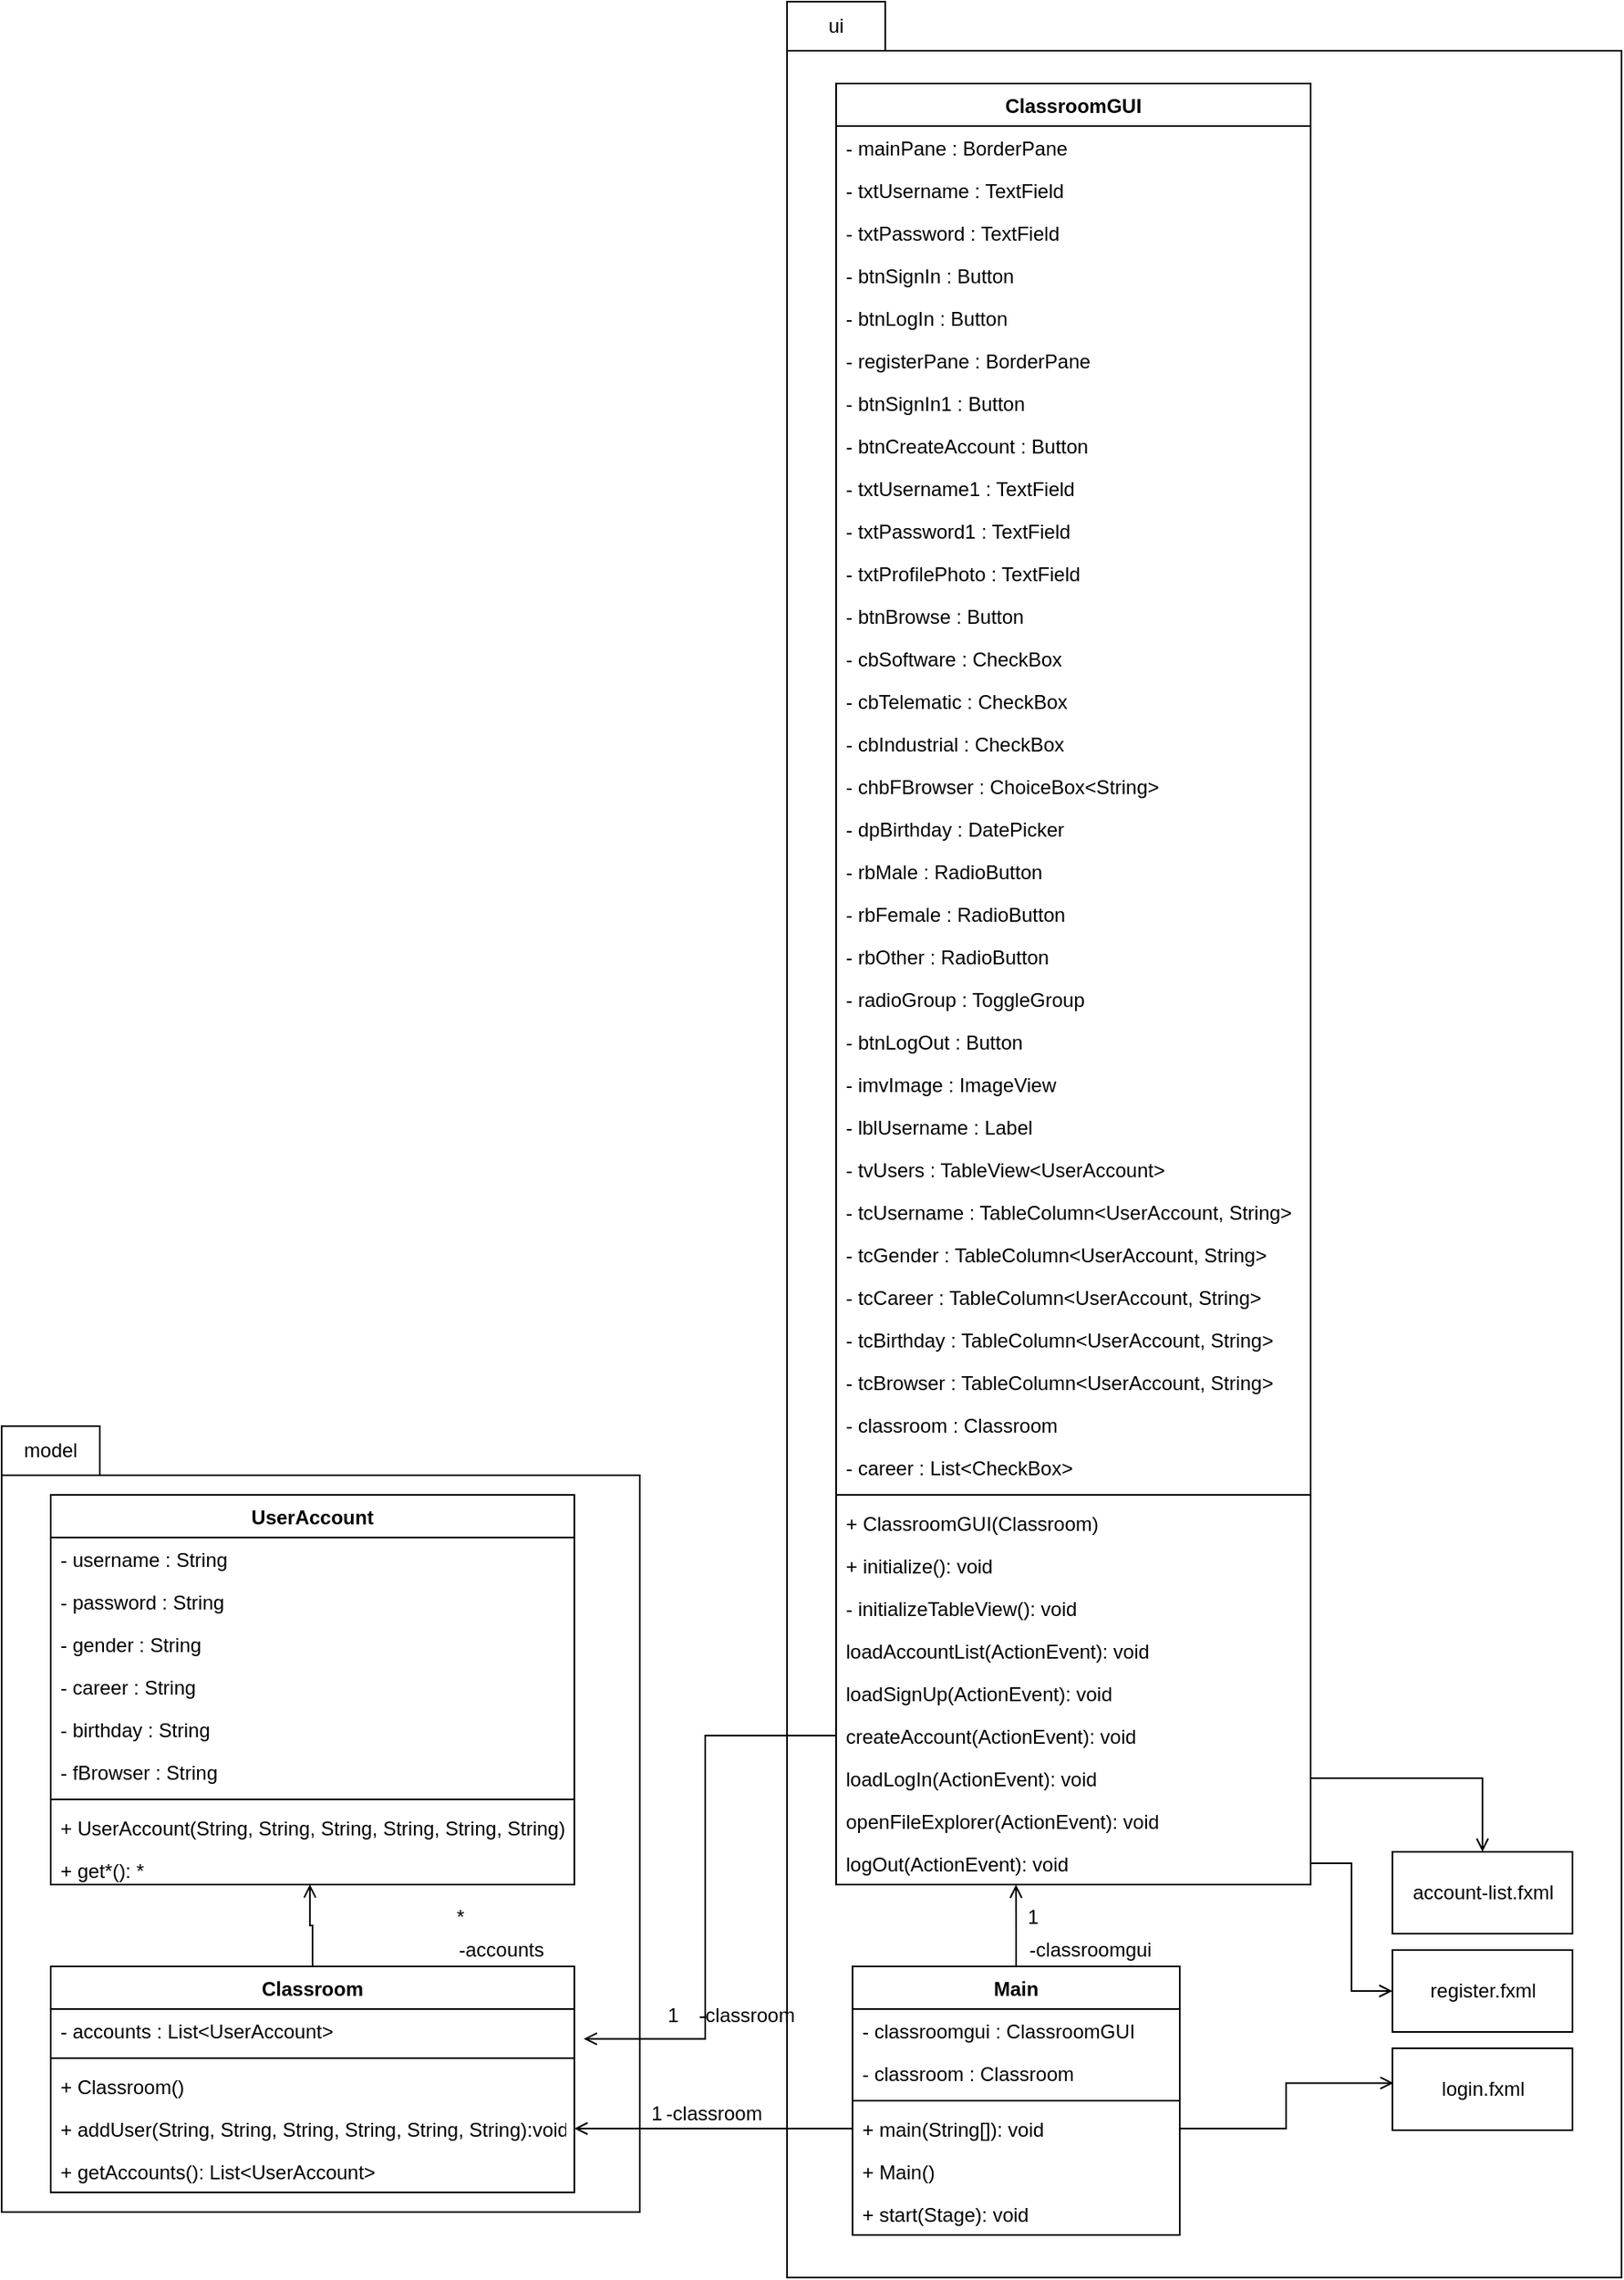<mxfile version="14.1.8" type="device"><diagram id="kCz75jOfBcMZbzMDtkLe" name="Página-1"><mxGraphModel dx="5171" dy="4393" grid="1" gridSize="10" guides="1" tooltips="1" connect="1" arrows="1" fold="1" page="1" pageScale="1" pageWidth="827" pageHeight="1169" math="0" shadow="0"><root><mxCell id="0"/><mxCell id="1" parent="0"/><mxCell id="yZCr0ICvpeaAbcJlZNA8-93" style="edgeStyle=orthogonalEdgeStyle;rounded=0;orthogonalLoop=1;jettySize=auto;html=1;entryX=0.379;entryY=1;entryDx=0;entryDy=0;entryPerimeter=0;endArrow=open;endFill=0;" edge="1" parent="1" source="yZCr0ICvpeaAbcJlZNA8-1" target="yZCr0ICvpeaAbcJlZNA8-69"><mxGeometry relative="1" as="geometry"/></mxCell><mxCell id="yZCr0ICvpeaAbcJlZNA8-1" value="Main" style="swimlane;fontStyle=1;align=center;verticalAlign=top;childLayout=stackLayout;horizontal=1;startSize=26;horizontalStack=0;resizeParent=1;resizeParentMax=0;resizeLast=0;collapsible=1;marginBottom=0;" vertex="1" parent="1"><mxGeometry x="357" y="960" width="200" height="164" as="geometry"/></mxCell><mxCell id="yZCr0ICvpeaAbcJlZNA8-2" value="- classroomgui : ClassroomGUI" style="text;strokeColor=none;fillColor=none;align=left;verticalAlign=top;spacingLeft=4;spacingRight=4;overflow=hidden;rotatable=0;points=[[0,0.5],[1,0.5]];portConstraint=eastwest;" vertex="1" parent="yZCr0ICvpeaAbcJlZNA8-1"><mxGeometry y="26" width="200" height="26" as="geometry"/></mxCell><mxCell id="yZCr0ICvpeaAbcJlZNA8-18" value="- classroom : Classroom" style="text;strokeColor=none;fillColor=none;align=left;verticalAlign=top;spacingLeft=4;spacingRight=4;overflow=hidden;rotatable=0;points=[[0,0.5],[1,0.5]];portConstraint=eastwest;" vertex="1" parent="yZCr0ICvpeaAbcJlZNA8-1"><mxGeometry y="52" width="200" height="26" as="geometry"/></mxCell><mxCell id="yZCr0ICvpeaAbcJlZNA8-3" value="" style="line;strokeWidth=1;fillColor=none;align=left;verticalAlign=middle;spacingTop=-1;spacingLeft=3;spacingRight=3;rotatable=0;labelPosition=right;points=[];portConstraint=eastwest;" vertex="1" parent="yZCr0ICvpeaAbcJlZNA8-1"><mxGeometry y="78" width="200" height="8" as="geometry"/></mxCell><mxCell id="yZCr0ICvpeaAbcJlZNA8-4" value="+ main(String[]): void" style="text;strokeColor=none;fillColor=none;align=left;verticalAlign=top;spacingLeft=4;spacingRight=4;overflow=hidden;rotatable=0;points=[[0,0.5],[1,0.5]];portConstraint=eastwest;" vertex="1" parent="yZCr0ICvpeaAbcJlZNA8-1"><mxGeometry y="86" width="200" height="26" as="geometry"/></mxCell><mxCell id="yZCr0ICvpeaAbcJlZNA8-20" value="+ Main()" style="text;strokeColor=none;fillColor=none;align=left;verticalAlign=top;spacingLeft=4;spacingRight=4;overflow=hidden;rotatable=0;points=[[0,0.5],[1,0.5]];portConstraint=eastwest;" vertex="1" parent="yZCr0ICvpeaAbcJlZNA8-1"><mxGeometry y="112" width="200" height="26" as="geometry"/></mxCell><mxCell id="yZCr0ICvpeaAbcJlZNA8-19" value="+ start(Stage): void" style="text;strokeColor=none;fillColor=none;align=left;verticalAlign=top;spacingLeft=4;spacingRight=4;overflow=hidden;rotatable=0;points=[[0,0.5],[1,0.5]];portConstraint=eastwest;" vertex="1" parent="yZCr0ICvpeaAbcJlZNA8-1"><mxGeometry y="138" width="200" height="26" as="geometry"/></mxCell><mxCell id="yZCr0ICvpeaAbcJlZNA8-5" value="ClassroomGUI" style="swimlane;fontStyle=1;align=center;verticalAlign=top;childLayout=stackLayout;horizontal=1;startSize=26;horizontalStack=0;resizeParent=1;resizeParentMax=0;resizeLast=0;collapsible=1;marginBottom=0;" vertex="1" parent="1"><mxGeometry x="347" y="-190" width="290" height="1100" as="geometry"/></mxCell><mxCell id="yZCr0ICvpeaAbcJlZNA8-6" value="- mainPane : BorderPane" style="text;strokeColor=none;fillColor=none;align=left;verticalAlign=top;spacingLeft=4;spacingRight=4;overflow=hidden;rotatable=0;points=[[0,0.5],[1,0.5]];portConstraint=eastwest;" vertex="1" parent="yZCr0ICvpeaAbcJlZNA8-5"><mxGeometry y="26" width="290" height="26" as="geometry"/></mxCell><mxCell id="yZCr0ICvpeaAbcJlZNA8-22" value="- txtUsername : TextField" style="text;strokeColor=none;fillColor=none;align=left;verticalAlign=top;spacingLeft=4;spacingRight=4;overflow=hidden;rotatable=0;points=[[0,0.5],[1,0.5]];portConstraint=eastwest;" vertex="1" parent="yZCr0ICvpeaAbcJlZNA8-5"><mxGeometry y="52" width="290" height="26" as="geometry"/></mxCell><mxCell id="yZCr0ICvpeaAbcJlZNA8-26" value="- txtPassword : TextField" style="text;strokeColor=none;fillColor=none;align=left;verticalAlign=top;spacingLeft=4;spacingRight=4;overflow=hidden;rotatable=0;points=[[0,0.5],[1,0.5]];portConstraint=eastwest;" vertex="1" parent="yZCr0ICvpeaAbcJlZNA8-5"><mxGeometry y="78" width="290" height="26" as="geometry"/></mxCell><mxCell id="yZCr0ICvpeaAbcJlZNA8-27" value="- btnSignIn : Button" style="text;strokeColor=none;fillColor=none;align=left;verticalAlign=top;spacingLeft=4;spacingRight=4;overflow=hidden;rotatable=0;points=[[0,0.5],[1,0.5]];portConstraint=eastwest;" vertex="1" parent="yZCr0ICvpeaAbcJlZNA8-5"><mxGeometry y="104" width="290" height="26" as="geometry"/></mxCell><mxCell id="yZCr0ICvpeaAbcJlZNA8-25" value="- btnLogIn : Button" style="text;strokeColor=none;fillColor=none;align=left;verticalAlign=top;spacingLeft=4;spacingRight=4;overflow=hidden;rotatable=0;points=[[0,0.5],[1,0.5]];portConstraint=eastwest;" vertex="1" parent="yZCr0ICvpeaAbcJlZNA8-5"><mxGeometry y="130" width="290" height="26" as="geometry"/></mxCell><mxCell id="yZCr0ICvpeaAbcJlZNA8-24" value="- registerPane : BorderPane" style="text;strokeColor=none;fillColor=none;align=left;verticalAlign=top;spacingLeft=4;spacingRight=4;overflow=hidden;rotatable=0;points=[[0,0.5],[1,0.5]];portConstraint=eastwest;" vertex="1" parent="yZCr0ICvpeaAbcJlZNA8-5"><mxGeometry y="156" width="290" height="26" as="geometry"/></mxCell><mxCell id="yZCr0ICvpeaAbcJlZNA8-23" value="- btnSignIn1 : Button" style="text;strokeColor=none;fillColor=none;align=left;verticalAlign=top;spacingLeft=4;spacingRight=4;overflow=hidden;rotatable=0;points=[[0,0.5],[1,0.5]];portConstraint=eastwest;" vertex="1" parent="yZCr0ICvpeaAbcJlZNA8-5"><mxGeometry y="182" width="290" height="26" as="geometry"/></mxCell><mxCell id="yZCr0ICvpeaAbcJlZNA8-29" value="- btnCreateAccount : Button" style="text;strokeColor=none;fillColor=none;align=left;verticalAlign=top;spacingLeft=4;spacingRight=4;overflow=hidden;rotatable=0;points=[[0,0.5],[1,0.5]];portConstraint=eastwest;" vertex="1" parent="yZCr0ICvpeaAbcJlZNA8-5"><mxGeometry y="208" width="290" height="26" as="geometry"/></mxCell><mxCell id="yZCr0ICvpeaAbcJlZNA8-28" value="- txtUsername1 : TextField" style="text;strokeColor=none;fillColor=none;align=left;verticalAlign=top;spacingLeft=4;spacingRight=4;overflow=hidden;rotatable=0;points=[[0,0.5],[1,0.5]];portConstraint=eastwest;" vertex="1" parent="yZCr0ICvpeaAbcJlZNA8-5"><mxGeometry y="234" width="290" height="26" as="geometry"/></mxCell><mxCell id="yZCr0ICvpeaAbcJlZNA8-45" value="- txtPassword1 : TextField" style="text;strokeColor=none;fillColor=none;align=left;verticalAlign=top;spacingLeft=4;spacingRight=4;overflow=hidden;rotatable=0;points=[[0,0.5],[1,0.5]];portConstraint=eastwest;" vertex="1" parent="yZCr0ICvpeaAbcJlZNA8-5"><mxGeometry y="260" width="290" height="26" as="geometry"/></mxCell><mxCell id="yZCr0ICvpeaAbcJlZNA8-46" value="- txtProfilePhoto : TextField" style="text;strokeColor=none;fillColor=none;align=left;verticalAlign=top;spacingLeft=4;spacingRight=4;overflow=hidden;rotatable=0;points=[[0,0.5],[1,0.5]];portConstraint=eastwest;" vertex="1" parent="yZCr0ICvpeaAbcJlZNA8-5"><mxGeometry y="286" width="290" height="26" as="geometry"/></mxCell><mxCell id="yZCr0ICvpeaAbcJlZNA8-50" value="- btnBrowse : Button" style="text;strokeColor=none;fillColor=none;align=left;verticalAlign=top;spacingLeft=4;spacingRight=4;overflow=hidden;rotatable=0;points=[[0,0.5],[1,0.5]];portConstraint=eastwest;" vertex="1" parent="yZCr0ICvpeaAbcJlZNA8-5"><mxGeometry y="312" width="290" height="26" as="geometry"/></mxCell><mxCell id="yZCr0ICvpeaAbcJlZNA8-52" value="- cbSoftware : CheckBox" style="text;strokeColor=none;fillColor=none;align=left;verticalAlign=top;spacingLeft=4;spacingRight=4;overflow=hidden;rotatable=0;points=[[0,0.5],[1,0.5]];portConstraint=eastwest;" vertex="1" parent="yZCr0ICvpeaAbcJlZNA8-5"><mxGeometry y="338" width="290" height="26" as="geometry"/></mxCell><mxCell id="yZCr0ICvpeaAbcJlZNA8-51" value="- cbTelematic : CheckBox" style="text;strokeColor=none;fillColor=none;align=left;verticalAlign=top;spacingLeft=4;spacingRight=4;overflow=hidden;rotatable=0;points=[[0,0.5],[1,0.5]];portConstraint=eastwest;" vertex="1" parent="yZCr0ICvpeaAbcJlZNA8-5"><mxGeometry y="364" width="290" height="26" as="geometry"/></mxCell><mxCell id="yZCr0ICvpeaAbcJlZNA8-48" value="- cbIndustrial : CheckBox" style="text;strokeColor=none;fillColor=none;align=left;verticalAlign=top;spacingLeft=4;spacingRight=4;overflow=hidden;rotatable=0;points=[[0,0.5],[1,0.5]];portConstraint=eastwest;" vertex="1" parent="yZCr0ICvpeaAbcJlZNA8-5"><mxGeometry y="390" width="290" height="26" as="geometry"/></mxCell><mxCell id="yZCr0ICvpeaAbcJlZNA8-49" value="- chbFBrowser : ChoiceBox&lt;String&gt;" style="text;strokeColor=none;fillColor=none;align=left;verticalAlign=top;spacingLeft=4;spacingRight=4;overflow=hidden;rotatable=0;points=[[0,0.5],[1,0.5]];portConstraint=eastwest;" vertex="1" parent="yZCr0ICvpeaAbcJlZNA8-5"><mxGeometry y="416" width="290" height="26" as="geometry"/></mxCell><mxCell id="yZCr0ICvpeaAbcJlZNA8-47" value="- dpBirthday : DatePicker" style="text;strokeColor=none;fillColor=none;align=left;verticalAlign=top;spacingLeft=4;spacingRight=4;overflow=hidden;rotatable=0;points=[[0,0.5],[1,0.5]];portConstraint=eastwest;" vertex="1" parent="yZCr0ICvpeaAbcJlZNA8-5"><mxGeometry y="442" width="290" height="26" as="geometry"/></mxCell><mxCell id="yZCr0ICvpeaAbcJlZNA8-30" value="- rbMale : RadioButton" style="text;strokeColor=none;fillColor=none;align=left;verticalAlign=top;spacingLeft=4;spacingRight=4;overflow=hidden;rotatable=0;points=[[0,0.5],[1,0.5]];portConstraint=eastwest;" vertex="1" parent="yZCr0ICvpeaAbcJlZNA8-5"><mxGeometry y="468" width="290" height="26" as="geometry"/></mxCell><mxCell id="yZCr0ICvpeaAbcJlZNA8-53" value="- rbFemale : RadioButton" style="text;strokeColor=none;fillColor=none;align=left;verticalAlign=top;spacingLeft=4;spacingRight=4;overflow=hidden;rotatable=0;points=[[0,0.5],[1,0.5]];portConstraint=eastwest;" vertex="1" parent="yZCr0ICvpeaAbcJlZNA8-5"><mxGeometry y="494" width="290" height="26" as="geometry"/></mxCell><mxCell id="yZCr0ICvpeaAbcJlZNA8-54" value="- rbOther : RadioButton" style="text;strokeColor=none;fillColor=none;align=left;verticalAlign=top;spacingLeft=4;spacingRight=4;overflow=hidden;rotatable=0;points=[[0,0.5],[1,0.5]];portConstraint=eastwest;" vertex="1" parent="yZCr0ICvpeaAbcJlZNA8-5"><mxGeometry y="520" width="290" height="26" as="geometry"/></mxCell><mxCell id="yZCr0ICvpeaAbcJlZNA8-57" value="- radioGroup : ToggleGroup" style="text;strokeColor=none;fillColor=none;align=left;verticalAlign=top;spacingLeft=4;spacingRight=4;overflow=hidden;rotatable=0;points=[[0,0.5],[1,0.5]];portConstraint=eastwest;" vertex="1" parent="yZCr0ICvpeaAbcJlZNA8-5"><mxGeometry y="546" width="290" height="26" as="geometry"/></mxCell><mxCell id="yZCr0ICvpeaAbcJlZNA8-59" value="- btnLogOut : Button" style="text;strokeColor=none;fillColor=none;align=left;verticalAlign=top;spacingLeft=4;spacingRight=4;overflow=hidden;rotatable=0;points=[[0,0.5],[1,0.5]];portConstraint=eastwest;" vertex="1" parent="yZCr0ICvpeaAbcJlZNA8-5"><mxGeometry y="572" width="290" height="26" as="geometry"/></mxCell><mxCell id="yZCr0ICvpeaAbcJlZNA8-62" value="- imvImage : ImageView" style="text;strokeColor=none;fillColor=none;align=left;verticalAlign=top;spacingLeft=4;spacingRight=4;overflow=hidden;rotatable=0;points=[[0,0.5],[1,0.5]];portConstraint=eastwest;" vertex="1" parent="yZCr0ICvpeaAbcJlZNA8-5"><mxGeometry y="598" width="290" height="26" as="geometry"/></mxCell><mxCell id="yZCr0ICvpeaAbcJlZNA8-63" value="- lblUsername : Label" style="text;strokeColor=none;fillColor=none;align=left;verticalAlign=top;spacingLeft=4;spacingRight=4;overflow=hidden;rotatable=0;points=[[0,0.5],[1,0.5]];portConstraint=eastwest;" vertex="1" parent="yZCr0ICvpeaAbcJlZNA8-5"><mxGeometry y="624" width="290" height="26" as="geometry"/></mxCell><mxCell id="yZCr0ICvpeaAbcJlZNA8-61" value="- tvUsers : TableView&lt;UserAccount&gt;" style="text;strokeColor=none;fillColor=none;align=left;verticalAlign=top;spacingLeft=4;spacingRight=4;overflow=hidden;rotatable=0;points=[[0,0.5],[1,0.5]];portConstraint=eastwest;" vertex="1" parent="yZCr0ICvpeaAbcJlZNA8-5"><mxGeometry y="650" width="290" height="26" as="geometry"/></mxCell><mxCell id="yZCr0ICvpeaAbcJlZNA8-60" value="- tcUsername : TableColumn&lt;UserAccount, String&gt;" style="text;strokeColor=none;fillColor=none;align=left;verticalAlign=top;spacingLeft=4;spacingRight=4;overflow=hidden;rotatable=0;points=[[0,0.5],[1,0.5]];portConstraint=eastwest;" vertex="1" parent="yZCr0ICvpeaAbcJlZNA8-5"><mxGeometry y="676" width="290" height="26" as="geometry"/></mxCell><mxCell id="yZCr0ICvpeaAbcJlZNA8-58" value="- tcGender : TableColumn&lt;UserAccount, String&gt;" style="text;strokeColor=none;fillColor=none;align=left;verticalAlign=top;spacingLeft=4;spacingRight=4;overflow=hidden;rotatable=0;points=[[0,0.5],[1,0.5]];portConstraint=eastwest;" vertex="1" parent="yZCr0ICvpeaAbcJlZNA8-5"><mxGeometry y="702" width="290" height="26" as="geometry"/></mxCell><mxCell id="yZCr0ICvpeaAbcJlZNA8-56" value="- tcCareer : TableColumn&lt;UserAccount, String&gt;" style="text;strokeColor=none;fillColor=none;align=left;verticalAlign=top;spacingLeft=4;spacingRight=4;overflow=hidden;rotatable=0;points=[[0,0.5],[1,0.5]];portConstraint=eastwest;" vertex="1" parent="yZCr0ICvpeaAbcJlZNA8-5"><mxGeometry y="728" width="290" height="26" as="geometry"/></mxCell><mxCell id="yZCr0ICvpeaAbcJlZNA8-55" value="- tcBirthday : TableColumn&lt;UserAccount, String&gt;" style="text;strokeColor=none;fillColor=none;align=left;verticalAlign=top;spacingLeft=4;spacingRight=4;overflow=hidden;rotatable=0;points=[[0,0.5],[1,0.5]];portConstraint=eastwest;" vertex="1" parent="yZCr0ICvpeaAbcJlZNA8-5"><mxGeometry y="754" width="290" height="26" as="geometry"/></mxCell><mxCell id="yZCr0ICvpeaAbcJlZNA8-64" value="- tcBrowser : TableColumn&lt;UserAccount, String&gt;" style="text;strokeColor=none;fillColor=none;align=left;verticalAlign=top;spacingLeft=4;spacingRight=4;overflow=hidden;rotatable=0;points=[[0,0.5],[1,0.5]];portConstraint=eastwest;" vertex="1" parent="yZCr0ICvpeaAbcJlZNA8-5"><mxGeometry y="780" width="290" height="26" as="geometry"/></mxCell><mxCell id="yZCr0ICvpeaAbcJlZNA8-65" value="- classroom : Classroom" style="text;strokeColor=none;fillColor=none;align=left;verticalAlign=top;spacingLeft=4;spacingRight=4;overflow=hidden;rotatable=0;points=[[0,0.5],[1,0.5]];portConstraint=eastwest;" vertex="1" parent="yZCr0ICvpeaAbcJlZNA8-5"><mxGeometry y="806" width="290" height="26" as="geometry"/></mxCell><mxCell id="yZCr0ICvpeaAbcJlZNA8-66" value="- career : List&lt;CheckBox&gt;" style="text;strokeColor=none;fillColor=none;align=left;verticalAlign=top;spacingLeft=4;spacingRight=4;overflow=hidden;rotatable=0;points=[[0,0.5],[1,0.5]];portConstraint=eastwest;" vertex="1" parent="yZCr0ICvpeaAbcJlZNA8-5"><mxGeometry y="832" width="290" height="26" as="geometry"/></mxCell><mxCell id="yZCr0ICvpeaAbcJlZNA8-7" value="" style="line;strokeWidth=1;fillColor=none;align=left;verticalAlign=middle;spacingTop=-1;spacingLeft=3;spacingRight=3;rotatable=0;labelPosition=right;points=[];portConstraint=eastwest;" vertex="1" parent="yZCr0ICvpeaAbcJlZNA8-5"><mxGeometry y="858" width="290" height="8" as="geometry"/></mxCell><mxCell id="yZCr0ICvpeaAbcJlZNA8-8" value="+ ClassroomGUI(Classroom)" style="text;strokeColor=none;fillColor=none;align=left;verticalAlign=top;spacingLeft=4;spacingRight=4;overflow=hidden;rotatable=0;points=[[0,0.5],[1,0.5]];portConstraint=eastwest;" vertex="1" parent="yZCr0ICvpeaAbcJlZNA8-5"><mxGeometry y="866" width="290" height="26" as="geometry"/></mxCell><mxCell id="yZCr0ICvpeaAbcJlZNA8-68" value="+ initialize(): void" style="text;strokeColor=none;fillColor=none;align=left;verticalAlign=top;spacingLeft=4;spacingRight=4;overflow=hidden;rotatable=0;points=[[0,0.5],[1,0.5]];portConstraint=eastwest;" vertex="1" parent="yZCr0ICvpeaAbcJlZNA8-5"><mxGeometry y="892" width="290" height="26" as="geometry"/></mxCell><mxCell id="yZCr0ICvpeaAbcJlZNA8-67" value="- initializeTableView(): void" style="text;strokeColor=none;fillColor=none;align=left;verticalAlign=top;spacingLeft=4;spacingRight=4;overflow=hidden;rotatable=0;points=[[0,0.5],[1,0.5]];portConstraint=eastwest;" vertex="1" parent="yZCr0ICvpeaAbcJlZNA8-5"><mxGeometry y="918" width="290" height="26" as="geometry"/></mxCell><mxCell id="yZCr0ICvpeaAbcJlZNA8-70" value="loadAccountList(ActionEvent): void" style="text;strokeColor=none;fillColor=none;align=left;verticalAlign=top;spacingLeft=4;spacingRight=4;overflow=hidden;rotatable=0;points=[[0,0.5],[1,0.5]];portConstraint=eastwest;" vertex="1" parent="yZCr0ICvpeaAbcJlZNA8-5"><mxGeometry y="944" width="290" height="26" as="geometry"/></mxCell><mxCell id="yZCr0ICvpeaAbcJlZNA8-71" value="loadSignUp(ActionEvent): void" style="text;strokeColor=none;fillColor=none;align=left;verticalAlign=top;spacingLeft=4;spacingRight=4;overflow=hidden;rotatable=0;points=[[0,0.5],[1,0.5]];portConstraint=eastwest;" vertex="1" parent="yZCr0ICvpeaAbcJlZNA8-5"><mxGeometry y="970" width="290" height="26" as="geometry"/></mxCell><mxCell id="yZCr0ICvpeaAbcJlZNA8-72" value="createAccount(ActionEvent): void" style="text;strokeColor=none;fillColor=none;align=left;verticalAlign=top;spacingLeft=4;spacingRight=4;overflow=hidden;rotatable=0;points=[[0,0.5],[1,0.5]];portConstraint=eastwest;" vertex="1" parent="yZCr0ICvpeaAbcJlZNA8-5"><mxGeometry y="996" width="290" height="26" as="geometry"/></mxCell><mxCell id="yZCr0ICvpeaAbcJlZNA8-73" value="loadLogIn(ActionEvent): void" style="text;strokeColor=none;fillColor=none;align=left;verticalAlign=top;spacingLeft=4;spacingRight=4;overflow=hidden;rotatable=0;points=[[0,0.5],[1,0.5]];portConstraint=eastwest;" vertex="1" parent="yZCr0ICvpeaAbcJlZNA8-5"><mxGeometry y="1022" width="290" height="26" as="geometry"/></mxCell><mxCell id="yZCr0ICvpeaAbcJlZNA8-74" value="openFileExplorer(ActionEvent): void" style="text;strokeColor=none;fillColor=none;align=left;verticalAlign=top;spacingLeft=4;spacingRight=4;overflow=hidden;rotatable=0;points=[[0,0.5],[1,0.5]];portConstraint=eastwest;" vertex="1" parent="yZCr0ICvpeaAbcJlZNA8-5"><mxGeometry y="1048" width="290" height="26" as="geometry"/></mxCell><mxCell id="yZCr0ICvpeaAbcJlZNA8-69" value="logOut(ActionEvent): void" style="text;strokeColor=none;fillColor=none;align=left;verticalAlign=top;spacingLeft=4;spacingRight=4;overflow=hidden;rotatable=0;points=[[0,0.5],[1,0.5]];portConstraint=eastwest;" vertex="1" parent="yZCr0ICvpeaAbcJlZNA8-5"><mxGeometry y="1074" width="290" height="26" as="geometry"/></mxCell><mxCell id="yZCr0ICvpeaAbcJlZNA8-96" style="edgeStyle=orthogonalEdgeStyle;rounded=0;orthogonalLoop=1;jettySize=auto;html=1;entryX=0.495;entryY=0.992;entryDx=0;entryDy=0;entryPerimeter=0;endArrow=open;endFill=0;" edge="1" parent="1" source="yZCr0ICvpeaAbcJlZNA8-9" target="yZCr0ICvpeaAbcJlZNA8-83"><mxGeometry relative="1" as="geometry"/></mxCell><mxCell id="yZCr0ICvpeaAbcJlZNA8-9" value="Classroom" style="swimlane;fontStyle=1;align=center;verticalAlign=top;childLayout=stackLayout;horizontal=1;startSize=26;horizontalStack=0;resizeParent=1;resizeParentMax=0;resizeLast=0;collapsible=1;marginBottom=0;" vertex="1" parent="1"><mxGeometry x="-133" y="960" width="320" height="138" as="geometry"/></mxCell><mxCell id="yZCr0ICvpeaAbcJlZNA8-10" value="- accounts : List&lt;UserAccount&gt;" style="text;strokeColor=none;fillColor=none;align=left;verticalAlign=top;spacingLeft=4;spacingRight=4;overflow=hidden;rotatable=0;points=[[0,0.5],[1,0.5]];portConstraint=eastwest;" vertex="1" parent="yZCr0ICvpeaAbcJlZNA8-9"><mxGeometry y="26" width="320" height="26" as="geometry"/></mxCell><mxCell id="yZCr0ICvpeaAbcJlZNA8-11" value="" style="line;strokeWidth=1;fillColor=none;align=left;verticalAlign=middle;spacingTop=-1;spacingLeft=3;spacingRight=3;rotatable=0;labelPosition=right;points=[];portConstraint=eastwest;" vertex="1" parent="yZCr0ICvpeaAbcJlZNA8-9"><mxGeometry y="52" width="320" height="8" as="geometry"/></mxCell><mxCell id="yZCr0ICvpeaAbcJlZNA8-12" value="+ Classroom()" style="text;strokeColor=none;fillColor=none;align=left;verticalAlign=top;spacingLeft=4;spacingRight=4;overflow=hidden;rotatable=0;points=[[0,0.5],[1,0.5]];portConstraint=eastwest;" vertex="1" parent="yZCr0ICvpeaAbcJlZNA8-9"><mxGeometry y="60" width="320" height="26" as="geometry"/></mxCell><mxCell id="yZCr0ICvpeaAbcJlZNA8-76" value="+ addUser(String, String, String, String, String, String):void" style="text;strokeColor=none;fillColor=none;align=left;verticalAlign=top;spacingLeft=4;spacingRight=4;overflow=hidden;rotatable=0;points=[[0,0.5],[1,0.5]];portConstraint=eastwest;" vertex="1" parent="yZCr0ICvpeaAbcJlZNA8-9"><mxGeometry y="86" width="320" height="26" as="geometry"/></mxCell><mxCell id="yZCr0ICvpeaAbcJlZNA8-75" value="+ getAccounts(): List&lt;UserAccount&gt;" style="text;strokeColor=none;fillColor=none;align=left;verticalAlign=top;spacingLeft=4;spacingRight=4;overflow=hidden;rotatable=0;points=[[0,0.5],[1,0.5]];portConstraint=eastwest;" vertex="1" parent="yZCr0ICvpeaAbcJlZNA8-9"><mxGeometry y="112" width="320" height="26" as="geometry"/></mxCell><mxCell id="yZCr0ICvpeaAbcJlZNA8-13" value="UserAccount" style="swimlane;fontStyle=1;align=center;verticalAlign=top;childLayout=stackLayout;horizontal=1;startSize=26;horizontalStack=0;resizeParent=1;resizeParentMax=0;resizeLast=0;collapsible=1;marginBottom=0;" vertex="1" parent="1"><mxGeometry x="-133" y="672" width="320" height="238" as="geometry"/></mxCell><mxCell id="yZCr0ICvpeaAbcJlZNA8-78" value="- username : String" style="text;strokeColor=none;fillColor=none;align=left;verticalAlign=top;spacingLeft=4;spacingRight=4;overflow=hidden;rotatable=0;points=[[0,0.5],[1,0.5]];portConstraint=eastwest;" vertex="1" parent="yZCr0ICvpeaAbcJlZNA8-13"><mxGeometry y="26" width="320" height="26" as="geometry"/></mxCell><mxCell id="yZCr0ICvpeaAbcJlZNA8-80" value="- password : String" style="text;strokeColor=none;fillColor=none;align=left;verticalAlign=top;spacingLeft=4;spacingRight=4;overflow=hidden;rotatable=0;points=[[0,0.5],[1,0.5]];portConstraint=eastwest;" vertex="1" parent="yZCr0ICvpeaAbcJlZNA8-13"><mxGeometry y="52" width="320" height="26" as="geometry"/></mxCell><mxCell id="yZCr0ICvpeaAbcJlZNA8-81" value="- gender : String" style="text;strokeColor=none;fillColor=none;align=left;verticalAlign=top;spacingLeft=4;spacingRight=4;overflow=hidden;rotatable=0;points=[[0,0.5],[1,0.5]];portConstraint=eastwest;" vertex="1" parent="yZCr0ICvpeaAbcJlZNA8-13"><mxGeometry y="78" width="320" height="26" as="geometry"/></mxCell><mxCell id="yZCr0ICvpeaAbcJlZNA8-79" value="- career : String" style="text;strokeColor=none;fillColor=none;align=left;verticalAlign=top;spacingLeft=4;spacingRight=4;overflow=hidden;rotatable=0;points=[[0,0.5],[1,0.5]];portConstraint=eastwest;" vertex="1" parent="yZCr0ICvpeaAbcJlZNA8-13"><mxGeometry y="104" width="320" height="26" as="geometry"/></mxCell><mxCell id="yZCr0ICvpeaAbcJlZNA8-77" value="- birthday : String" style="text;strokeColor=none;fillColor=none;align=left;verticalAlign=top;spacingLeft=4;spacingRight=4;overflow=hidden;rotatable=0;points=[[0,0.5],[1,0.5]];portConstraint=eastwest;" vertex="1" parent="yZCr0ICvpeaAbcJlZNA8-13"><mxGeometry y="130" width="320" height="26" as="geometry"/></mxCell><mxCell id="yZCr0ICvpeaAbcJlZNA8-14" value="- fBrowser : String" style="text;strokeColor=none;fillColor=none;align=left;verticalAlign=top;spacingLeft=4;spacingRight=4;overflow=hidden;rotatable=0;points=[[0,0.5],[1,0.5]];portConstraint=eastwest;" vertex="1" parent="yZCr0ICvpeaAbcJlZNA8-13"><mxGeometry y="156" width="320" height="26" as="geometry"/></mxCell><mxCell id="yZCr0ICvpeaAbcJlZNA8-15" value="" style="line;strokeWidth=1;fillColor=none;align=left;verticalAlign=middle;spacingTop=-1;spacingLeft=3;spacingRight=3;rotatable=0;labelPosition=right;points=[];portConstraint=eastwest;" vertex="1" parent="yZCr0ICvpeaAbcJlZNA8-13"><mxGeometry y="182" width="320" height="8" as="geometry"/></mxCell><mxCell id="yZCr0ICvpeaAbcJlZNA8-82" value="+ UserAccount(String, String, String, String, String, String)" style="text;strokeColor=none;fillColor=none;align=left;verticalAlign=top;spacingLeft=4;spacingRight=4;overflow=hidden;rotatable=0;points=[[0,0.5],[1,0.5]];portConstraint=eastwest;" vertex="1" parent="yZCr0ICvpeaAbcJlZNA8-13"><mxGeometry y="190" width="320" height="26" as="geometry"/></mxCell><mxCell id="yZCr0ICvpeaAbcJlZNA8-83" value="+ get*(): *" style="text;strokeColor=none;fillColor=none;align=left;verticalAlign=top;spacingLeft=4;spacingRight=4;overflow=hidden;rotatable=0;points=[[0,0.5],[1,0.5]];portConstraint=eastwest;" vertex="1" parent="yZCr0ICvpeaAbcJlZNA8-13"><mxGeometry y="216" width="320" height="22" as="geometry"/></mxCell><mxCell id="yZCr0ICvpeaAbcJlZNA8-84" value="account-list.fxml" style="html=1;" vertex="1" parent="1"><mxGeometry x="687" y="890" width="110" height="50" as="geometry"/></mxCell><mxCell id="yZCr0ICvpeaAbcJlZNA8-85" value="login.fxml" style="html=1;" vertex="1" parent="1"><mxGeometry x="687" y="1010" width="110" height="50" as="geometry"/></mxCell><mxCell id="yZCr0ICvpeaAbcJlZNA8-86" value="register.fxml" style="html=1;" vertex="1" parent="1"><mxGeometry x="687" y="950" width="110" height="50" as="geometry"/></mxCell><mxCell id="yZCr0ICvpeaAbcJlZNA8-90" style="edgeStyle=orthogonalEdgeStyle;rounded=0;orthogonalLoop=1;jettySize=auto;html=1;entryX=0.006;entryY=0.424;entryDx=0;entryDy=0;entryPerimeter=0;endArrow=open;endFill=0;" edge="1" parent="1" source="yZCr0ICvpeaAbcJlZNA8-4" target="yZCr0ICvpeaAbcJlZNA8-85"><mxGeometry relative="1" as="geometry"/></mxCell><mxCell id="yZCr0ICvpeaAbcJlZNA8-91" style="edgeStyle=orthogonalEdgeStyle;rounded=0;orthogonalLoop=1;jettySize=auto;html=1;entryX=0;entryY=0.5;entryDx=0;entryDy=0;endArrow=open;endFill=0;" edge="1" parent="1" source="yZCr0ICvpeaAbcJlZNA8-69" target="yZCr0ICvpeaAbcJlZNA8-86"><mxGeometry relative="1" as="geometry"/></mxCell><mxCell id="yZCr0ICvpeaAbcJlZNA8-92" style="edgeStyle=orthogonalEdgeStyle;rounded=0;orthogonalLoop=1;jettySize=auto;html=1;endArrow=open;endFill=0;" edge="1" parent="1" source="yZCr0ICvpeaAbcJlZNA8-73" target="yZCr0ICvpeaAbcJlZNA8-84"><mxGeometry relative="1" as="geometry"/></mxCell><mxCell id="yZCr0ICvpeaAbcJlZNA8-94" value="-classroomgui" style="text;html=1;align=center;verticalAlign=middle;resizable=0;points=[];autosize=1;" vertex="1" parent="1"><mxGeometry x="457" y="940" width="90" height="20" as="geometry"/></mxCell><mxCell id="yZCr0ICvpeaAbcJlZNA8-95" value="1" style="text;html=1;align=center;verticalAlign=middle;resizable=0;points=[];autosize=1;" vertex="1" parent="1"><mxGeometry x="457" y="920" width="20" height="20" as="geometry"/></mxCell><mxCell id="yZCr0ICvpeaAbcJlZNA8-97" value="-accounts" style="text;html=1;align=center;verticalAlign=middle;resizable=0;points=[];autosize=1;" vertex="1" parent="1"><mxGeometry x="107" y="940" width="70" height="20" as="geometry"/></mxCell><mxCell id="yZCr0ICvpeaAbcJlZNA8-98" value="*" style="text;html=1;align=center;verticalAlign=middle;resizable=0;points=[];autosize=1;" vertex="1" parent="1"><mxGeometry x="107" y="920" width="20" height="20" as="geometry"/></mxCell><mxCell id="yZCr0ICvpeaAbcJlZNA8-99" style="edgeStyle=orthogonalEdgeStyle;rounded=0;orthogonalLoop=1;jettySize=auto;html=1;endArrow=open;endFill=0;" edge="1" parent="1" source="yZCr0ICvpeaAbcJlZNA8-4" target="yZCr0ICvpeaAbcJlZNA8-76"><mxGeometry relative="1" as="geometry"/></mxCell><mxCell id="yZCr0ICvpeaAbcJlZNA8-100" style="edgeStyle=orthogonalEdgeStyle;rounded=0;orthogonalLoop=1;jettySize=auto;html=1;entryX=1.018;entryY=0.7;entryDx=0;entryDy=0;entryPerimeter=0;endArrow=open;endFill=0;" edge="1" parent="1" source="yZCr0ICvpeaAbcJlZNA8-72" target="yZCr0ICvpeaAbcJlZNA8-10"><mxGeometry relative="1" as="geometry"/></mxCell><mxCell id="yZCr0ICvpeaAbcJlZNA8-101" value="-classroom" style="text;html=1;align=center;verticalAlign=middle;resizable=0;points=[];autosize=1;" vertex="1" parent="1"><mxGeometry x="237" y="1040" width="70" height="20" as="geometry"/></mxCell><mxCell id="yZCr0ICvpeaAbcJlZNA8-102" value="1" style="text;html=1;align=center;verticalAlign=middle;resizable=0;points=[];autosize=1;" vertex="1" parent="1"><mxGeometry x="227" y="1040" width="20" height="20" as="geometry"/></mxCell><mxCell id="yZCr0ICvpeaAbcJlZNA8-103" value="1" style="text;html=1;align=center;verticalAlign=middle;resizable=0;points=[];autosize=1;" vertex="1" parent="1"><mxGeometry x="237" y="980" width="20" height="20" as="geometry"/></mxCell><mxCell id="yZCr0ICvpeaAbcJlZNA8-104" value="-classroom" style="text;html=1;align=center;verticalAlign=middle;resizable=0;points=[];autosize=1;" vertex="1" parent="1"><mxGeometry x="257" y="980" width="70" height="20" as="geometry"/></mxCell><mxCell id="yZCr0ICvpeaAbcJlZNA8-105" value="" style="rounded=0;whiteSpace=wrap;html=1;fillColor=none;" vertex="1" parent="1"><mxGeometry x="-163" y="660" width="390" height="450" as="geometry"/></mxCell><mxCell id="yZCr0ICvpeaAbcJlZNA8-107" value="model" style="rounded=0;whiteSpace=wrap;html=1;fillColor=none;" vertex="1" parent="1"><mxGeometry x="-163" y="630" width="60" height="30" as="geometry"/></mxCell><mxCell id="yZCr0ICvpeaAbcJlZNA8-108" value="" style="rounded=0;whiteSpace=wrap;html=1;fillColor=none;" vertex="1" parent="1"><mxGeometry x="317" y="-210" width="510" height="1360" as="geometry"/></mxCell><mxCell id="yZCr0ICvpeaAbcJlZNA8-110" value="ui" style="rounded=0;whiteSpace=wrap;html=1;fillColor=none;" vertex="1" parent="1"><mxGeometry x="317" y="-240" width="60" height="30" as="geometry"/></mxCell></root></mxGraphModel></diagram></mxfile>
